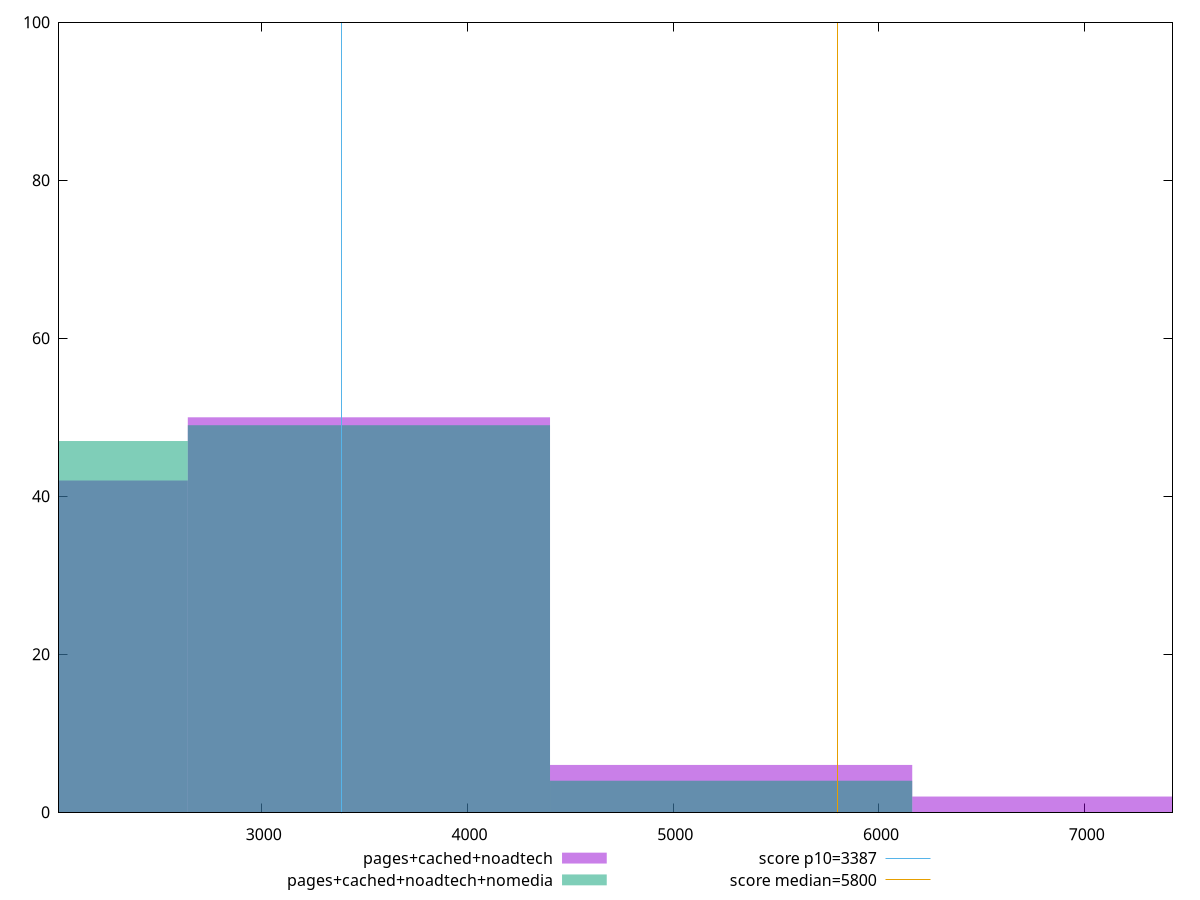 reset

$pagesCachedNoadtech <<EOF
5281.746001379732 6
1760.5820004599104 42
3521.164000919821 50
7042.328001839642 2
EOF

$pagesCachedNoadtechNomedia <<EOF
3521.164000919821 49
1760.5820004599104 47
5281.746001379732 4
EOF

set key outside below
set boxwidth 1760.5820004599104
set xrange [2014.880375999669:7427.0264079991375]
set yrange [0:100]
set trange [0:100]
set style fill transparent solid 0.5 noborder

set parametric
set terminal svg size 640, 500 enhanced background rgb 'white'
set output "report_00015_2021-02-09T16-11-33.973Z/speed-index/comparison/histogram/2_vs_3.svg"

plot $pagesCachedNoadtech title "pages+cached+noadtech" with boxes, \
     $pagesCachedNoadtechNomedia title "pages+cached+noadtech+nomedia" with boxes, \
     3387,t title "score p10=3387", \
     5800,t title "score median=5800"

reset
